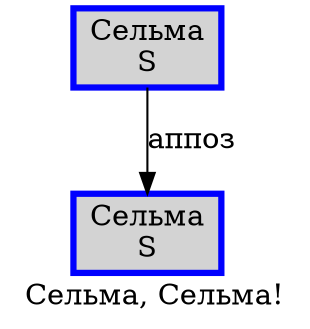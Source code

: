 digraph SENTENCE_260 {
	graph [label="Сельма, Сельма!"]
	node [style=filled]
		0 [label="Сельма
S" color=blue fillcolor=lightgray penwidth=3 shape=box]
		2 [label="Сельма
S" color=blue fillcolor=lightgray penwidth=3 shape=box]
			0 -> 2 [label="аппоз"]
}